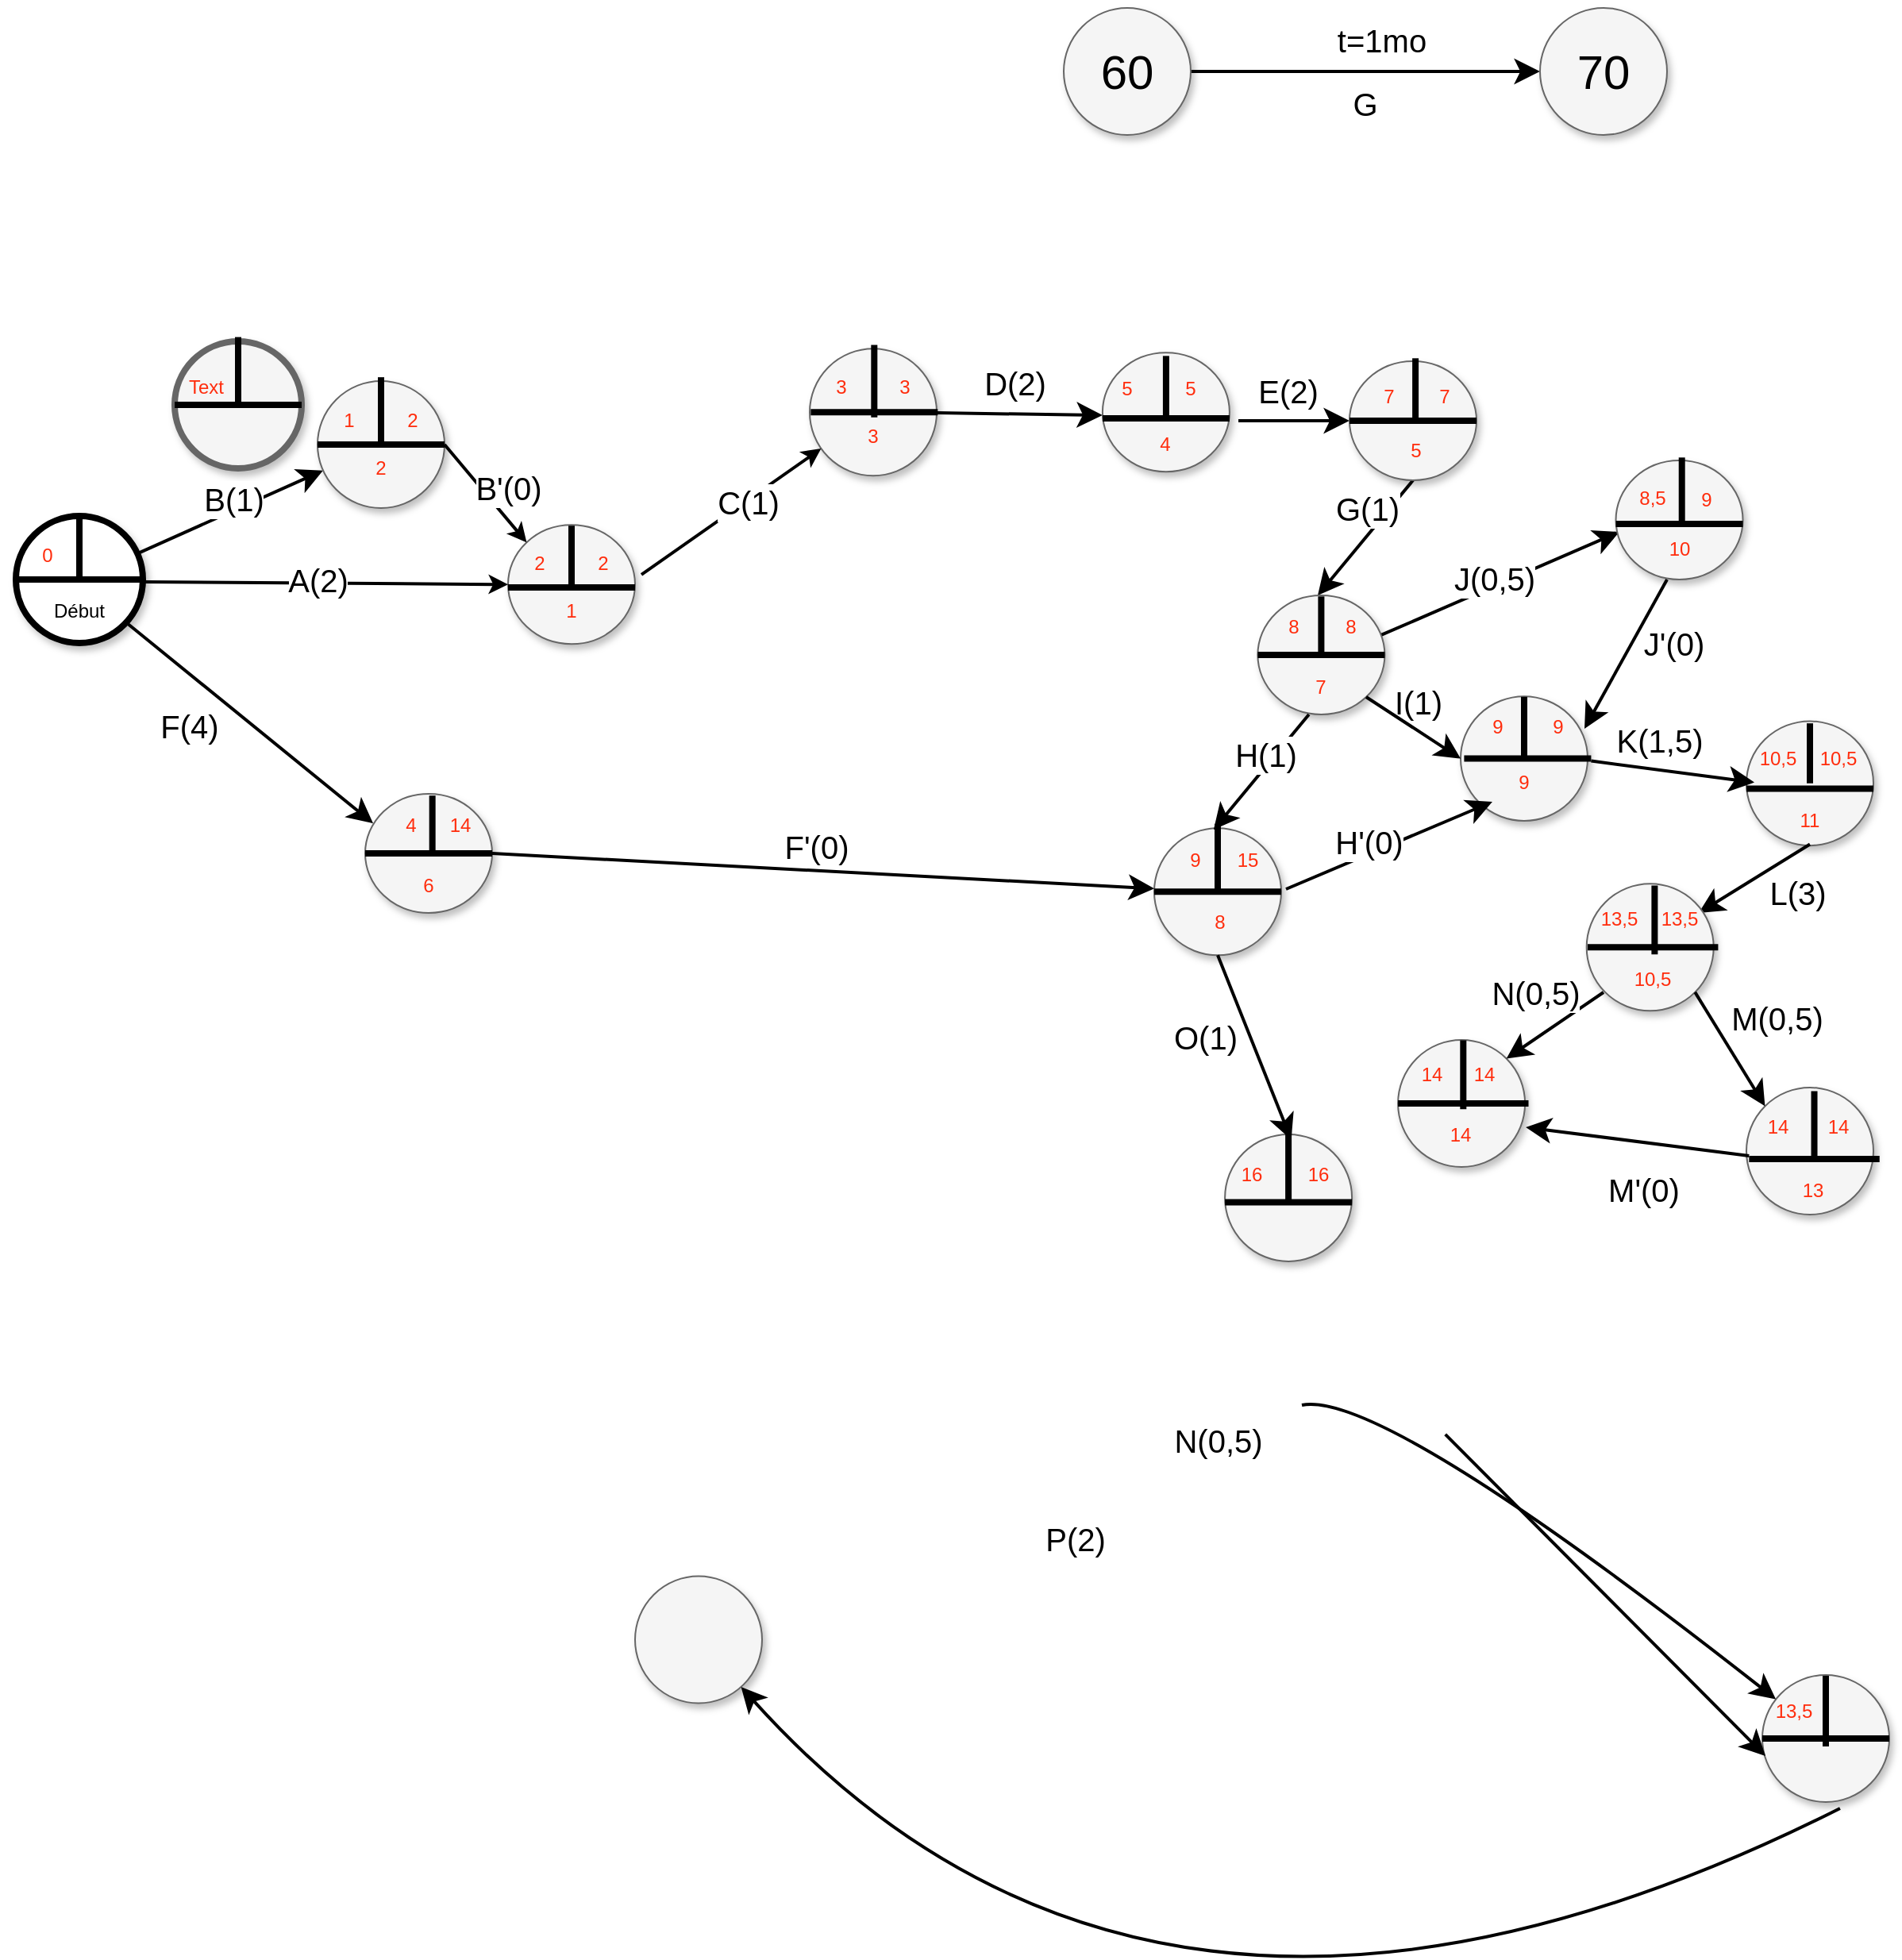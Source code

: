 <mxfile version="15.5.2" type="github">
  <diagram name="Page-1" id="ff44883e-f642-bcb2-894b-16b3d25a3f0b">
    <mxGraphModel dx="782" dy="364" grid="1" gridSize="10" guides="1" tooltips="1" connect="1" arrows="1" fold="1" page="1" pageScale="1.5" pageWidth="1169" pageHeight="826" background="none" math="0" shadow="0">
      <root>
        <mxCell id="0" style=";html=1;" />
        <mxCell id="1" style=";html=1;" parent="0" />
        <mxCell id="f0bcc99304e6f5a-9" style="edgeStyle=none;curved=1;html=1;startSize=10;endArrow=classic;endFill=1;endSize=10;strokeColor=#000000;strokeWidth=2;fontSize=12;" parent="1" source="f0bcc99304e6f5a-1" target="f0bcc99304e6f5a-2" edge="1">
          <mxGeometry relative="1" as="geometry" />
        </mxCell>
        <mxCell id="f0bcc99304e6f5a-1" value="" style="ellipse;whiteSpace=wrap;html=1;rounded=0;shadow=1;strokeWidth=4;fontSize=30;align=center;" parent="1" vertex="1">
          <mxGeometry x="160" y="580" width="80" height="80" as="geometry" />
        </mxCell>
        <mxCell id="f0bcc99304e6f5a-2" value="" style="ellipse;whiteSpace=wrap;html=1;rounded=0;shadow=1;strokeColor=#666666;strokeWidth=1;fontSize=30;align=center;fillColor=#f5f5f5;" parent="1" vertex="1">
          <mxGeometry x="350" y="495" width="80" height="80" as="geometry" />
        </mxCell>
        <mxCell id="f0bcc99304e6f5a-3" value="" style="ellipse;whiteSpace=wrap;html=1;rounded=0;shadow=1;strokeColor=#666666;strokeWidth=1;fontSize=30;align=center;fillColor=#f5f5f5;" parent="1" vertex="1">
          <mxGeometry x="470" y="585.63" width="80" height="75" as="geometry" />
        </mxCell>
        <mxCell id="f0bcc99304e6f5a-15" style="edgeStyle=none;curved=1;html=1;startSize=10;endFill=1;endSize=10;strokeWidth=2;fontSize=12;" parent="1" source="f0bcc99304e6f5a-4" target="hfZdq8GEGvyLFZnVUGHS-49" edge="1">
          <mxGeometry relative="1" as="geometry">
            <mxPoint x="840" y="515" as="targetPoint" />
          </mxGeometry>
        </mxCell>
        <mxCell id="f0bcc99304e6f5a-23" value="D(2)" style="text;html=1;resizable=0;points=[];align=center;verticalAlign=middle;labelBackgroundColor=#ffffff;fontSize=20;" parent="f0bcc99304e6f5a-15" vertex="1" connectable="0">
          <mxGeometry x="-0.414" y="-1" relative="1" as="geometry">
            <mxPoint x="18" y="-21" as="offset" />
          </mxGeometry>
        </mxCell>
        <mxCell id="f0bcc99304e6f5a-4" value="" style="ellipse;whiteSpace=wrap;html=1;rounded=0;shadow=1;strokeColor=#666666;strokeWidth=1;fontSize=30;align=center;fillColor=#f5f5f5;" parent="1" vertex="1">
          <mxGeometry x="660" y="474.62" width="80" height="80" as="geometry" />
        </mxCell>
        <mxCell id="f0bcc99304e6f5a-12" style="edgeStyle=none;curved=1;html=1;startSize=10;endFill=1;endSize=10;strokeWidth=2;fontSize=12;" parent="1" source="f0bcc99304e6f5a-5" target="f0bcc99304e6f5a-7" edge="1">
          <mxGeometry relative="1" as="geometry" />
        </mxCell>
        <mxCell id="f0bcc99304e6f5a-25" value="t=1mo" style="text;html=1;resizable=0;points=[];align=center;verticalAlign=middle;labelBackgroundColor=#ffffff;fontSize=20;" parent="f0bcc99304e6f5a-12" vertex="1" connectable="0">
          <mxGeometry x="-0.073" y="-5" relative="1" as="geometry">
            <mxPoint x="18" y="-25" as="offset" />
          </mxGeometry>
        </mxCell>
        <mxCell id="f0bcc99304e6f5a-5" value="60" style="ellipse;whiteSpace=wrap;html=1;rounded=0;shadow=1;strokeColor=#666666;strokeWidth=1;fontSize=30;align=center;fillColor=#f5f5f5;" parent="1" vertex="1">
          <mxGeometry x="820" y="260" width="80" height="80" as="geometry" />
        </mxCell>
        <mxCell id="f0bcc99304e6f5a-14" style="edgeStyle=none;html=1;endFill=1;strokeWidth=2;fontSize=12;curved=1;exitX=1.05;exitY=0.418;exitDx=0;exitDy=0;exitPerimeter=0;" parent="1" source="f0bcc99304e6f5a-3" target="f0bcc99304e6f5a-4" edge="1">
          <mxGeometry relative="1" as="geometry">
            <mxPoint x="600" y="615" as="sourcePoint" />
          </mxGeometry>
        </mxCell>
        <mxCell id="f0bcc99304e6f5a-22" value="C(1)" style="text;html=1;resizable=0;points=[];align=center;verticalAlign=middle;labelBackgroundColor=#ffffff;fontSize=20;" parent="f0bcc99304e6f5a-14" vertex="1" connectable="0">
          <mxGeometry x="-0.349" y="-1" relative="1" as="geometry">
            <mxPoint x="29" y="-21" as="offset" />
          </mxGeometry>
        </mxCell>
        <mxCell id="f0bcc99304e6f5a-7" value="70" style="ellipse;whiteSpace=wrap;html=1;rounded=0;shadow=1;strokeColor=#666666;strokeWidth=1;fontSize=30;align=center;fillColor=#f5f5f5;" parent="1" vertex="1">
          <mxGeometry x="1120" y="260" width="80" height="80" as="geometry" />
        </mxCell>
        <mxCell id="f0bcc99304e6f5a-34" value="G" style="text;html=1;strokeColor=none;fillColor=none;align=center;verticalAlign=middle;whiteSpace=wrap;rounded=0;shadow=1;labelBackgroundColor=none;fontSize=20;" parent="1" vertex="1">
          <mxGeometry x="990" y="310" width="40" height="20" as="geometry" />
        </mxCell>
        <mxCell id="hfZdq8GEGvyLFZnVUGHS-7" value="" style="line;strokeWidth=4;html=1;perimeter=backbonePerimeter;points=[];outlineConnect=0;" vertex="1" parent="1">
          <mxGeometry x="160" y="615" width="80" height="10" as="geometry" />
        </mxCell>
        <mxCell id="hfZdq8GEGvyLFZnVUGHS-8" value="" style="line;strokeWidth=4;html=1;perimeter=backbonePerimeter;points=[];outlineConnect=0;rotation=90;" vertex="1" parent="1">
          <mxGeometry x="180.63" y="595.63" width="38.75" height="10" as="geometry" />
        </mxCell>
        <mxCell id="hfZdq8GEGvyLFZnVUGHS-9" value="" style="ellipse;whiteSpace=wrap;html=1;rounded=0;shadow=1;strokeColor=#666666;strokeWidth=4;fontSize=30;align=center;fillColor=#f5f5f5;" vertex="1" parent="1">
          <mxGeometry x="260" y="470" width="80" height="80" as="geometry" />
        </mxCell>
        <mxCell id="hfZdq8GEGvyLFZnVUGHS-10" value="" style="line;strokeWidth=4;html=1;perimeter=backbonePerimeter;points=[];outlineConnect=0;" vertex="1" parent="1">
          <mxGeometry x="260" y="505" width="80" height="10" as="geometry" />
        </mxCell>
        <mxCell id="hfZdq8GEGvyLFZnVUGHS-13" value="" style="line;strokeWidth=4;html=1;perimeter=backbonePerimeter;points=[];outlineConnect=0;rotation=90;" vertex="1" parent="1">
          <mxGeometry x="278.77" y="483.53" width="42.46" height="10" as="geometry" />
        </mxCell>
        <mxCell id="hfZdq8GEGvyLFZnVUGHS-14" value="Début" style="text;html=1;strokeColor=none;fillColor=none;align=center;verticalAlign=middle;whiteSpace=wrap;rounded=0;" vertex="1" parent="1">
          <mxGeometry x="170" y="625" width="60" height="30" as="geometry" />
        </mxCell>
        <mxCell id="hfZdq8GEGvyLFZnVUGHS-22" value="" style="line;strokeWidth=4;html=1;perimeter=backbonePerimeter;points=[];outlineConnect=0;" vertex="1" parent="1">
          <mxGeometry x="470" y="620" width="80" height="10" as="geometry" />
        </mxCell>
        <mxCell id="hfZdq8GEGvyLFZnVUGHS-23" value="" style="line;strokeWidth=4;html=1;perimeter=backbonePerimeter;points=[];outlineConnect=0;rotation=90;" vertex="1" parent="1">
          <mxGeometry x="491.1" y="600" width="37.8" height="10" as="geometry" />
        </mxCell>
        <mxCell id="hfZdq8GEGvyLFZnVUGHS-24" value="" style="line;strokeWidth=4;html=1;perimeter=backbonePerimeter;points=[];outlineConnect=0;rotation=90;" vertex="1" parent="1">
          <mxGeometry x="367.97" y="509.62" width="44.06" height="10" as="geometry" />
        </mxCell>
        <mxCell id="hfZdq8GEGvyLFZnVUGHS-27" value="" style="line;strokeWidth=4;html=1;perimeter=backbonePerimeter;points=[];outlineConnect=0;" vertex="1" parent="1">
          <mxGeometry x="660.65" y="509.62" width="80" height="10" as="geometry" />
        </mxCell>
        <mxCell id="hfZdq8GEGvyLFZnVUGHS-29" value="" style="line;strokeWidth=4;html=1;perimeter=backbonePerimeter;points=[];outlineConnect=0;rotation=90;" vertex="1" parent="1">
          <mxGeometry x="677.83" y="490.05" width="45.65" height="10" as="geometry" />
        </mxCell>
        <mxCell id="hfZdq8GEGvyLFZnVUGHS-30" style="edgeStyle=none;curved=1;html=1;startSize=10;endFill=1;endSize=10;strokeWidth=2;fontSize=12;" edge="1" parent="1">
          <mxGeometry relative="1" as="geometry">
            <mxPoint x="930" y="520" as="sourcePoint" />
            <mxPoint x="1000" y="520" as="targetPoint" />
          </mxGeometry>
        </mxCell>
        <mxCell id="hfZdq8GEGvyLFZnVUGHS-31" value="E(2)" style="text;html=1;resizable=0;points=[];align=center;verticalAlign=middle;labelBackgroundColor=#ffffff;fontSize=20;" vertex="1" connectable="0" parent="hfZdq8GEGvyLFZnVUGHS-30">
          <mxGeometry x="-0.414" y="-1" relative="1" as="geometry">
            <mxPoint x="10" y="-20" as="offset" />
          </mxGeometry>
        </mxCell>
        <mxCell id="hfZdq8GEGvyLFZnVUGHS-33" style="edgeStyle=none;curved=1;html=1;startSize=10;endFill=1;endSize=10;strokeWidth=2;fontSize=12;exitX=0.5;exitY=1;exitDx=0;exitDy=0;" edge="1" parent="1" source="hfZdq8GEGvyLFZnVUGHS-51">
          <mxGeometry relative="1" as="geometry">
            <mxPoint x="999.89" y="639.5" as="sourcePoint" />
            <mxPoint x="980" y="630" as="targetPoint" />
          </mxGeometry>
        </mxCell>
        <mxCell id="hfZdq8GEGvyLFZnVUGHS-34" value="G(1)" style="text;html=1;resizable=0;points=[];align=center;verticalAlign=middle;labelBackgroundColor=#ffffff;fontSize=20;" vertex="1" connectable="0" parent="hfZdq8GEGvyLFZnVUGHS-33">
          <mxGeometry x="-0.414" y="-1" relative="1" as="geometry">
            <mxPoint x="-11" y="-3" as="offset" />
          </mxGeometry>
        </mxCell>
        <mxCell id="hfZdq8GEGvyLFZnVUGHS-41" style="edgeStyle=none;curved=1;html=1;startSize=10;endFill=1;endSize=10;strokeWidth=2;fontSize=12;exitX=0.972;exitY=0.333;exitDx=0;exitDy=0;exitPerimeter=0;" edge="1" parent="1" source="hfZdq8GEGvyLFZnVUGHS-52">
          <mxGeometry relative="1" as="geometry">
            <mxPoint x="1030" y="650" as="sourcePoint" />
            <mxPoint x="1170" y="590" as="targetPoint" />
            <Array as="points" />
          </mxGeometry>
        </mxCell>
        <mxCell id="hfZdq8GEGvyLFZnVUGHS-48" value="" style="ellipse;whiteSpace=wrap;html=1;rounded=0;shadow=1;strokeColor=#666666;strokeWidth=1;fontSize=30;align=center;fillColor=#f5f5f5;" vertex="1" parent="1">
          <mxGeometry x="844.45" y="477.12" width="80" height="75" as="geometry" />
        </mxCell>
        <mxCell id="hfZdq8GEGvyLFZnVUGHS-49" value="" style="line;strokeWidth=4;html=1;perimeter=backbonePerimeter;points=[];outlineConnect=0;" vertex="1" parent="1">
          <mxGeometry x="844.45" y="513.53" width="80" height="10" as="geometry" />
        </mxCell>
        <mxCell id="hfZdq8GEGvyLFZnVUGHS-50" value="" style="line;strokeWidth=4;html=1;perimeter=backbonePerimeter;points=[];outlineConnect=0;rotation=90;" vertex="1" parent="1">
          <mxGeometry x="865.1" y="493.53" width="38.7" height="10" as="geometry" />
        </mxCell>
        <mxCell id="hfZdq8GEGvyLFZnVUGHS-51" value="" style="ellipse;whiteSpace=wrap;html=1;rounded=0;shadow=1;strokeColor=#666666;strokeWidth=1;fontSize=30;align=center;fillColor=#f5f5f5;" vertex="1" parent="1">
          <mxGeometry x="1000" y="482.5" width="80" height="75" as="geometry" />
        </mxCell>
        <mxCell id="hfZdq8GEGvyLFZnVUGHS-52" value="" style="ellipse;whiteSpace=wrap;html=1;rounded=0;shadow=1;strokeColor=#666666;strokeWidth=1;fontSize=30;align=center;fillColor=#f5f5f5;" vertex="1" parent="1">
          <mxGeometry x="942.2" y="630" width="80" height="75" as="geometry" />
        </mxCell>
        <mxCell id="hfZdq8GEGvyLFZnVUGHS-54" value="" style="ellipse;whiteSpace=wrap;html=1;rounded=0;shadow=1;strokeColor=#666666;strokeWidth=1;fontSize=30;align=center;fillColor=#f5f5f5;" vertex="1" parent="1">
          <mxGeometry x="1070" y="693.61" width="80" height="78.38" as="geometry" />
        </mxCell>
        <mxCell id="hfZdq8GEGvyLFZnVUGHS-59" value="" style="line;strokeWidth=4;html=1;perimeter=backbonePerimeter;points=[];outlineConnect=0;" vertex="1" parent="1">
          <mxGeometry x="1000" y="515" width="80" height="10" as="geometry" />
        </mxCell>
        <mxCell id="hfZdq8GEGvyLFZnVUGHS-60" value="" style="line;strokeWidth=4;html=1;perimeter=backbonePerimeter;points=[];outlineConnect=0;" vertex="1" parent="1">
          <mxGeometry x="942.2" y="662.5" width="80" height="10" as="geometry" />
        </mxCell>
        <mxCell id="hfZdq8GEGvyLFZnVUGHS-64" value="" style="line;strokeWidth=4;html=1;perimeter=backbonePerimeter;points=[];outlineConnect=0;rotation=90;" vertex="1" parent="1">
          <mxGeometry x="1022.2" y="495" width="38.7" height="10" as="geometry" />
        </mxCell>
        <mxCell id="hfZdq8GEGvyLFZnVUGHS-65" value="" style="line;strokeWidth=4;html=1;perimeter=backbonePerimeter;points=[];outlineConnect=0;rotation=90;" vertex="1" parent="1">
          <mxGeometry x="962.85" y="645" width="38.7" height="10" as="geometry" />
        </mxCell>
        <mxCell id="hfZdq8GEGvyLFZnVUGHS-79" value="I(1)" style="text;html=1;resizable=0;points=[];align=center;verticalAlign=middle;labelBackgroundColor=#ffffff;fontSize=20;" vertex="1" connectable="0" parent="1">
          <mxGeometry x="994.67" y="640" as="geometry">
            <mxPoint x="48" y="57" as="offset" />
          </mxGeometry>
        </mxCell>
        <mxCell id="hfZdq8GEGvyLFZnVUGHS-81" value="J&#39;(0)" style="text;html=1;resizable=0;points=[];align=center;verticalAlign=middle;labelBackgroundColor=#ffffff;fontSize=20;" vertex="1" connectable="0" parent="1">
          <mxGeometry x="1308.9" y="672.5" as="geometry">
            <mxPoint x="-105" y="-13" as="offset" />
          </mxGeometry>
        </mxCell>
        <mxCell id="hfZdq8GEGvyLFZnVUGHS-96" value="" style="ellipse;whiteSpace=wrap;html=1;rounded=0;shadow=1;strokeColor=#666666;strokeWidth=1;fontSize=30;align=center;fillColor=#f5f5f5;direction=south;" vertex="1" parent="1">
          <mxGeometry x="1260" y="1310" width="80" height="80" as="geometry" />
        </mxCell>
        <mxCell id="hfZdq8GEGvyLFZnVUGHS-97" value="" style="ellipse;whiteSpace=wrap;html=1;rounded=0;shadow=1;strokeColor=#666666;strokeWidth=1;fontSize=30;align=center;fillColor=#f5f5f5;direction=south;" vertex="1" parent="1">
          <mxGeometry x="921.55" y="969.45" width="80" height="80" as="geometry" />
        </mxCell>
        <mxCell id="hfZdq8GEGvyLFZnVUGHS-99" style="edgeStyle=none;curved=1;html=1;startSize=10;endFill=1;endSize=10;strokeWidth=2;fontSize=12;exitX=1;exitY=0.75;exitDx=0;exitDy=0;entryX=0.063;entryY=0.248;entryDx=0;entryDy=0;entryPerimeter=0;" edge="1" parent="1" source="hfZdq8GEGvyLFZnVUGHS-14" target="hfZdq8GEGvyLFZnVUGHS-101">
          <mxGeometry relative="1" as="geometry">
            <mxPoint x="200" y="660" as="sourcePoint" />
            <mxPoint x="380" y="800" as="targetPoint" />
          </mxGeometry>
        </mxCell>
        <mxCell id="hfZdq8GEGvyLFZnVUGHS-100" value="F(4)" style="text;html=1;resizable=0;points=[];align=center;verticalAlign=middle;labelBackgroundColor=#ffffff;fontSize=20;" vertex="1" connectable="0" parent="hfZdq8GEGvyLFZnVUGHS-99">
          <mxGeometry x="-0.074" y="-2" relative="1" as="geometry">
            <mxPoint x="-32" y="4" as="offset" />
          </mxGeometry>
        </mxCell>
        <mxCell id="hfZdq8GEGvyLFZnVUGHS-101" value="" style="ellipse;whiteSpace=wrap;html=1;rounded=0;shadow=1;strokeColor=#666666;strokeWidth=1;fontSize=30;align=center;fillColor=#f5f5f5;" vertex="1" parent="1">
          <mxGeometry x="380" y="755" width="80" height="75" as="geometry" />
        </mxCell>
        <mxCell id="hfZdq8GEGvyLFZnVUGHS-102" value="" style="line;strokeWidth=4;html=1;perimeter=backbonePerimeter;points=[];outlineConnect=0;" vertex="1" parent="1">
          <mxGeometry x="380" y="787.5" width="80" height="10" as="geometry" />
        </mxCell>
        <mxCell id="hfZdq8GEGvyLFZnVUGHS-103" value="" style="line;strokeWidth=4;html=1;perimeter=backbonePerimeter;points=[];outlineConnect=0;rotation=90;" vertex="1" parent="1">
          <mxGeometry x="403.43" y="770" width="37.8" height="10" as="geometry" />
        </mxCell>
        <mxCell id="hfZdq8GEGvyLFZnVUGHS-134" value="" style="ellipse;whiteSpace=wrap;html=1;rounded=0;shadow=1;strokeColor=#666666;strokeWidth=1;fontSize=30;align=center;fillColor=#f5f5f5;" vertex="1" parent="1">
          <mxGeometry x="1250" y="709.19" width="80" height="78.38" as="geometry" />
        </mxCell>
        <mxCell id="hfZdq8GEGvyLFZnVUGHS-135" value="" style="ellipse;whiteSpace=wrap;html=1;rounded=0;shadow=1;strokeColor=#666666;strokeWidth=1;fontSize=30;align=center;fillColor=#f5f5f5;direction=south;" vertex="1" parent="1">
          <mxGeometry x="877" y="776.66" width="80" height="80" as="geometry" />
        </mxCell>
        <mxCell id="hfZdq8GEGvyLFZnVUGHS-139" style="edgeStyle=none;curved=1;html=1;startSize=10;endFill=1;endSize=10;strokeWidth=2;fontSize=12;exitX=1;exitY=0.5;exitDx=0;exitDy=0;" edge="1" parent="1" source="hfZdq8GEGvyLFZnVUGHS-135">
          <mxGeometry relative="1" as="geometry">
            <mxPoint x="1190" y="800" as="sourcePoint" />
            <mxPoint x="963.296" y="972.844" as="targetPoint" />
            <Array as="points" />
          </mxGeometry>
        </mxCell>
        <mxCell id="hfZdq8GEGvyLFZnVUGHS-146" style="edgeStyle=none;curved=1;html=1;startSize=10;endFill=1;endSize=10;strokeWidth=2;fontSize=12;entryX=0.638;entryY=0.975;entryDx=0;entryDy=0;entryPerimeter=0;" edge="1" parent="1" target="hfZdq8GEGvyLFZnVUGHS-96">
          <mxGeometry relative="1" as="geometry">
            <mxPoint x="1060.361" y="1158.407" as="sourcePoint" />
            <mxPoint x="1200.0" y="1140" as="targetPoint" />
            <Array as="points" />
          </mxGeometry>
        </mxCell>
        <mxCell id="hfZdq8GEGvyLFZnVUGHS-147" style="edgeStyle=none;curved=1;html=1;startSize=10;endFill=1;endSize=10;strokeWidth=2;fontSize=12;" edge="1" parent="1" target="hfZdq8GEGvyLFZnVUGHS-96">
          <mxGeometry relative="1" as="geometry">
            <mxPoint x="970" y="1140" as="sourcePoint" />
            <mxPoint x="1370" y="1340" as="targetPoint" />
            <Array as="points">
              <mxPoint x="1020" y="1130" />
            </Array>
          </mxGeometry>
        </mxCell>
        <mxCell id="hfZdq8GEGvyLFZnVUGHS-151" value="" style="line;strokeWidth=4;html=1;perimeter=backbonePerimeter;points=[];outlineConnect=0;" vertex="1" parent="1">
          <mxGeometry x="1072.2" y="727.8" width="80" height="10" as="geometry" />
        </mxCell>
        <mxCell id="hfZdq8GEGvyLFZnVUGHS-152" value="" style="line;strokeWidth=4;html=1;perimeter=backbonePerimeter;points=[];outlineConnect=0;rotation=90;" vertex="1" parent="1">
          <mxGeometry x="1091.1" y="707.8" width="37.8" height="10" as="geometry" />
        </mxCell>
        <mxCell id="hfZdq8GEGvyLFZnVUGHS-153" value="" style="line;strokeWidth=4;html=1;perimeter=backbonePerimeter;points=[];outlineConnect=0;rotation=90;" vertex="1" parent="1">
          <mxGeometry x="1271.1" y="724.48" width="37.8" height="10" as="geometry" />
        </mxCell>
        <mxCell id="hfZdq8GEGvyLFZnVUGHS-154" value="" style="line;strokeWidth=4;html=1;perimeter=backbonePerimeter;points=[];outlineConnect=0;" vertex="1" parent="1">
          <mxGeometry x="1250" y="746.76" width="80" height="10" as="geometry" />
        </mxCell>
        <mxCell id="hfZdq8GEGvyLFZnVUGHS-156" value="" style="line;strokeWidth=4;html=1;perimeter=backbonePerimeter;points=[];outlineConnect=0;" vertex="1" parent="1">
          <mxGeometry x="877" y="811.66" width="80" height="10" as="geometry" />
        </mxCell>
        <mxCell id="hfZdq8GEGvyLFZnVUGHS-157" value="" style="line;strokeWidth=4;html=1;perimeter=backbonePerimeter;points=[];outlineConnect=0;rotation=90;" vertex="1" parent="1">
          <mxGeometry x="895.89" y="790" width="42.22" height="10" as="geometry" />
        </mxCell>
        <mxCell id="hfZdq8GEGvyLFZnVUGHS-162" value="" style="line;strokeWidth=4;html=1;perimeter=backbonePerimeter;points=[];outlineConnect=0;" vertex="1" parent="1">
          <mxGeometry x="921.55" y="1007.2" width="80" height="10" as="geometry" />
        </mxCell>
        <mxCell id="hfZdq8GEGvyLFZnVUGHS-163" value="" style="line;strokeWidth=4;html=1;perimeter=backbonePerimeter;points=[];outlineConnect=0;" vertex="1" parent="1">
          <mxGeometry x="1260" y="1345" width="80" height="10" as="geometry" />
        </mxCell>
        <mxCell id="hfZdq8GEGvyLFZnVUGHS-168" value="" style="line;strokeWidth=4;html=1;perimeter=backbonePerimeter;points=[];outlineConnect=0;rotation=90;" vertex="1" parent="1">
          <mxGeometry x="1277.77" y="1327.78" width="44.45" height="10" as="geometry" />
        </mxCell>
        <mxCell id="hfZdq8GEGvyLFZnVUGHS-169" value="" style="line;strokeWidth=4;html=1;perimeter=backbonePerimeter;points=[];outlineConnect=0;rotation=90;" vertex="1" parent="1">
          <mxGeometry x="939.33" y="985" width="44.45" height="10" as="geometry" />
        </mxCell>
        <mxCell id="hfZdq8GEGvyLFZnVUGHS-171" value="Text" style="text;html=1;strokeColor=none;fillColor=none;align=center;verticalAlign=middle;whiteSpace=wrap;rounded=0;fontColor=#FF2D0D;" vertex="1" parent="1">
          <mxGeometry x="250" y="483.53" width="60" height="30" as="geometry" />
        </mxCell>
        <mxCell id="hfZdq8GEGvyLFZnVUGHS-173" value="0" style="text;html=1;strokeColor=none;fillColor=none;align=center;verticalAlign=middle;whiteSpace=wrap;rounded=0;fontColor=#FF2D0D;" vertex="1" parent="1">
          <mxGeometry x="150" y="590" width="60" height="30" as="geometry" />
        </mxCell>
        <mxCell id="hfZdq8GEGvyLFZnVUGHS-184" value="3" style="text;html=1;strokeColor=none;fillColor=none;align=center;verticalAlign=middle;whiteSpace=wrap;rounded=0;fontColor=#FF2D0D;" vertex="1" parent="1">
          <mxGeometry x="650" y="483.53" width="60" height="30" as="geometry" />
        </mxCell>
        <mxCell id="hfZdq8GEGvyLFZnVUGHS-185" value="5" style="text;html=1;strokeColor=none;fillColor=none;align=center;verticalAlign=middle;whiteSpace=wrap;rounded=0;fontColor=#FF2D0D;" vertex="1" parent="1">
          <mxGeometry x="830" y="485" width="60" height="30" as="geometry" />
        </mxCell>
        <mxCell id="hfZdq8GEGvyLFZnVUGHS-186" value="7" style="text;html=1;strokeColor=none;fillColor=none;align=center;verticalAlign=middle;whiteSpace=wrap;rounded=0;fontColor=#FF2D0D;" vertex="1" parent="1">
          <mxGeometry x="994.67" y="490.05" width="60" height="30" as="geometry" />
        </mxCell>
        <mxCell id="hfZdq8GEGvyLFZnVUGHS-196" value="&lt;font color=&quot;#FF2D0D&quot;&gt;4&lt;/font&gt;" style="text;html=1;strokeColor=none;fillColor=none;align=center;verticalAlign=middle;whiteSpace=wrap;rounded=0;" vertex="1" parent="1">
          <mxGeometry x="378.9" y="760" width="60" height="30" as="geometry" />
        </mxCell>
        <mxCell id="hfZdq8GEGvyLFZnVUGHS-208" value="" style="ellipse;whiteSpace=wrap;html=1;rounded=0;shadow=1;strokeColor=#666666;strokeWidth=1;fontSize=30;align=center;fillColor=#f5f5f5;direction=south;" vertex="1" parent="1">
          <mxGeometry x="550" y="1247.78" width="80" height="80" as="geometry" />
        </mxCell>
        <mxCell id="hfZdq8GEGvyLFZnVUGHS-211" style="edgeStyle=none;curved=1;html=1;startSize=10;endFill=1;endSize=10;strokeWidth=2;fontSize=12;exitX=1.05;exitY=0.388;exitDx=0;exitDy=0;exitPerimeter=0;" edge="1" parent="1" source="hfZdq8GEGvyLFZnVUGHS-96" target="hfZdq8GEGvyLFZnVUGHS-208">
          <mxGeometry relative="1" as="geometry">
            <mxPoint x="1308.905" y="1400.001" as="sourcePoint" />
            <mxPoint x="850" y="1490" as="targetPoint" />
            <Array as="points">
              <mxPoint x="880" y="1610" />
            </Array>
          </mxGeometry>
        </mxCell>
        <mxCell id="hfZdq8GEGvyLFZnVUGHS-215" value="L(3)" style="text;html=1;resizable=0;points=[];align=center;verticalAlign=middle;labelBackgroundColor=#ffffff;fontSize=20;" vertex="1" connectable="0" parent="1">
          <mxGeometry x="884.45" y="776.66" as="geometry">
            <mxPoint x="397" y="40" as="offset" />
          </mxGeometry>
        </mxCell>
        <mxCell id="hfZdq8GEGvyLFZnVUGHS-219" value="10,5" style="text;html=1;strokeColor=none;fillColor=none;align=center;verticalAlign=middle;whiteSpace=wrap;rounded=0;fontColor=#FF2D0D;" vertex="1" parent="1">
          <mxGeometry x="1240" y="717.8" width="60" height="30" as="geometry" />
        </mxCell>
        <mxCell id="hfZdq8GEGvyLFZnVUGHS-225" value="16" style="text;html=1;strokeColor=none;fillColor=none;align=center;verticalAlign=middle;whiteSpace=wrap;rounded=0;fontColor=#FF2D0D;" vertex="1" parent="1">
          <mxGeometry x="947.5" y="980" width="64.7" height="30" as="geometry" />
        </mxCell>
        <mxCell id="hfZdq8GEGvyLFZnVUGHS-226" value="13,5" style="text;html=1;strokeColor=none;fillColor=none;align=center;verticalAlign=middle;whiteSpace=wrap;rounded=0;fontColor=#FF2D0D;" vertex="1" parent="1">
          <mxGeometry x="1250" y="1317.78" width="60" height="30" as="geometry" />
        </mxCell>
        <mxCell id="hfZdq8GEGvyLFZnVUGHS-229" value="N(0,5)" style="text;html=1;resizable=0;points=[];align=center;verticalAlign=middle;labelBackgroundColor=#ffffff;fontSize=20;" vertex="1" connectable="0" parent="1">
          <mxGeometry x="1022.2" y="1175" as="geometry">
            <mxPoint x="-105" y="-13" as="offset" />
          </mxGeometry>
        </mxCell>
        <mxCell id="hfZdq8GEGvyLFZnVUGHS-230" value="P(2)" style="text;html=1;resizable=0;points=[];align=center;verticalAlign=middle;labelBackgroundColor=#ffffff;fontSize=20;" vertex="1" connectable="0" parent="1">
          <mxGeometry x="930" y="1239" as="geometry">
            <mxPoint x="-103" y="-15" as="offset" />
          </mxGeometry>
        </mxCell>
        <mxCell id="hfZdq8GEGvyLFZnVUGHS-233" value="" style="line;strokeWidth=4;html=1;perimeter=backbonePerimeter;points=[];outlineConnect=0;" vertex="1" parent="1">
          <mxGeometry x="350" y="530" width="80" height="10" as="geometry" />
        </mxCell>
        <mxCell id="hfZdq8GEGvyLFZnVUGHS-234" value="1" style="text;html=1;strokeColor=none;fillColor=none;align=center;verticalAlign=middle;whiteSpace=wrap;rounded=0;fontColor=#FF2D0D;" vertex="1" parent="1">
          <mxGeometry x="340" y="505" width="60" height="30" as="geometry" />
        </mxCell>
        <mxCell id="hfZdq8GEGvyLFZnVUGHS-236" value="2" style="text;html=1;strokeColor=none;fillColor=none;align=center;verticalAlign=middle;whiteSpace=wrap;rounded=0;fontColor=#FF2D0D;" vertex="1" parent="1">
          <mxGeometry x="390" y="505" width="40" height="30" as="geometry" />
        </mxCell>
        <mxCell id="hfZdq8GEGvyLFZnVUGHS-237" value="2" style="text;html=1;strokeColor=none;fillColor=none;align=center;verticalAlign=middle;whiteSpace=wrap;rounded=0;fontColor=#FF2D0D;" vertex="1" parent="1">
          <mxGeometry x="360" y="535" width="60" height="30" as="geometry" />
        </mxCell>
        <mxCell id="hfZdq8GEGvyLFZnVUGHS-238" value="B(1)" style="text;html=1;resizable=0;points=[];align=center;verticalAlign=middle;labelBackgroundColor=#ffffff;fontSize=20;" vertex="1" connectable="0" parent="1">
          <mxGeometry x="510" y="677.68" as="geometry">
            <mxPoint x="-213" y="-109" as="offset" />
          </mxGeometry>
        </mxCell>
        <mxCell id="hfZdq8GEGvyLFZnVUGHS-239" style="edgeStyle=none;html=1;endFill=1;strokeWidth=2;fontSize=12;curved=1;entryX=0;entryY=0;entryDx=0;entryDy=0;" edge="1" parent="1" target="f0bcc99304e6f5a-3">
          <mxGeometry relative="1" as="geometry">
            <mxPoint x="430" y="535" as="sourcePoint" />
            <mxPoint x="540" y="535" as="targetPoint" />
            <Array as="points">
              <mxPoint x="430" y="535" />
            </Array>
          </mxGeometry>
        </mxCell>
        <mxCell id="hfZdq8GEGvyLFZnVUGHS-240" value="B&#39;(0)" style="text;html=1;resizable=0;points=[];align=center;verticalAlign=middle;labelBackgroundColor=#ffffff;fontSize=20;" vertex="1" connectable="0" parent="hfZdq8GEGvyLFZnVUGHS-239">
          <mxGeometry x="-0.349" y="-1" relative="1" as="geometry">
            <mxPoint x="24" y="6" as="offset" />
          </mxGeometry>
        </mxCell>
        <mxCell id="hfZdq8GEGvyLFZnVUGHS-241" style="edgeStyle=none;html=1;endFill=1;strokeWidth=2;fontSize=12;curved=1;entryX=0;entryY=0.5;entryDx=0;entryDy=0;" edge="1" parent="1" source="hfZdq8GEGvyLFZnVUGHS-7" target="f0bcc99304e6f5a-3">
          <mxGeometry relative="1" as="geometry">
            <mxPoint x="600" y="625" as="sourcePoint" />
            <mxPoint x="710" y="625" as="targetPoint" />
          </mxGeometry>
        </mxCell>
        <mxCell id="hfZdq8GEGvyLFZnVUGHS-242" value="A(2)" style="text;html=1;resizable=0;points=[];align=center;verticalAlign=middle;labelBackgroundColor=#ffffff;fontSize=20;" vertex="1" connectable="0" parent="hfZdq8GEGvyLFZnVUGHS-241">
          <mxGeometry x="-0.349" y="-1" relative="1" as="geometry">
            <mxPoint x="35" y="-3" as="offset" />
          </mxGeometry>
        </mxCell>
        <mxCell id="hfZdq8GEGvyLFZnVUGHS-243" value="3" style="text;html=1;strokeColor=none;fillColor=none;align=center;verticalAlign=middle;whiteSpace=wrap;rounded=0;fontColor=#FF2D0D;" vertex="1" parent="1">
          <mxGeometry x="690" y="483.53" width="60" height="30" as="geometry" />
        </mxCell>
        <mxCell id="hfZdq8GEGvyLFZnVUGHS-244" value="3" style="text;html=1;strokeColor=none;fillColor=none;align=center;verticalAlign=middle;whiteSpace=wrap;rounded=0;fontColor=#FF2D0D;" vertex="1" parent="1">
          <mxGeometry x="670" y="515" width="60" height="30" as="geometry" />
        </mxCell>
        <mxCell id="hfZdq8GEGvyLFZnVUGHS-246" value="5" style="text;html=1;strokeColor=none;fillColor=none;align=center;verticalAlign=middle;whiteSpace=wrap;rounded=0;fontColor=#FF2D0D;" vertex="1" parent="1">
          <mxGeometry x="870" y="485" width="60" height="30" as="geometry" />
        </mxCell>
        <mxCell id="hfZdq8GEGvyLFZnVUGHS-247" value="4" style="text;html=1;strokeColor=none;fillColor=none;align=center;verticalAlign=middle;whiteSpace=wrap;rounded=0;fontColor=#FF2D0D;" vertex="1" parent="1">
          <mxGeometry x="854.45" y="519.62" width="60" height="30" as="geometry" />
        </mxCell>
        <mxCell id="hfZdq8GEGvyLFZnVUGHS-248" value="7" style="text;html=1;strokeColor=none;fillColor=none;align=center;verticalAlign=middle;whiteSpace=wrap;rounded=0;fontColor=#FF2D0D;" vertex="1" parent="1">
          <mxGeometry x="1030" y="489.62" width="60" height="30" as="geometry" />
        </mxCell>
        <mxCell id="hfZdq8GEGvyLFZnVUGHS-249" value="5" style="text;html=1;strokeColor=none;fillColor=none;align=center;verticalAlign=middle;whiteSpace=wrap;rounded=0;fontColor=#FF2D0D;" vertex="1" parent="1">
          <mxGeometry x="1012.2" y="523.53" width="60" height="30" as="geometry" />
        </mxCell>
        <mxCell id="hfZdq8GEGvyLFZnVUGHS-250" value="" style="ellipse;whiteSpace=wrap;html=1;rounded=0;shadow=1;strokeColor=#666666;strokeWidth=1;fontSize=30;align=center;fillColor=#f5f5f5;" vertex="1" parent="1">
          <mxGeometry x="1167.77" y="545" width="80" height="75" as="geometry" />
        </mxCell>
        <mxCell id="hfZdq8GEGvyLFZnVUGHS-251" value="" style="line;strokeWidth=4;html=1;perimeter=backbonePerimeter;points=[];outlineConnect=0;rotation=90;" vertex="1" parent="1">
          <mxGeometry x="1189.36" y="558.15" width="39.99" height="10" as="geometry" />
        </mxCell>
        <mxCell id="hfZdq8GEGvyLFZnVUGHS-252" value="" style="line;strokeWidth=4;html=1;perimeter=backbonePerimeter;points=[];outlineConnect=0;" vertex="1" parent="1">
          <mxGeometry x="1167.77" y="580" width="80" height="10" as="geometry" />
        </mxCell>
        <mxCell id="hfZdq8GEGvyLFZnVUGHS-253" value="J(0,5)" style="text;html=1;resizable=0;points=[];align=center;verticalAlign=middle;labelBackgroundColor=#ffffff;fontSize=20;" vertex="1" connectable="0" parent="1">
          <mxGeometry x="1015.118" y="585.633" as="geometry">
            <mxPoint x="76" y="33" as="offset" />
          </mxGeometry>
        </mxCell>
        <mxCell id="hfZdq8GEGvyLFZnVUGHS-254" value="8,5" style="text;html=1;strokeColor=none;fillColor=none;align=center;verticalAlign=middle;whiteSpace=wrap;rounded=0;fontColor=#FF2D0D;" vertex="1" parent="1">
          <mxGeometry x="1161.1" y="553.53" width="60" height="30" as="geometry" />
        </mxCell>
        <mxCell id="hfZdq8GEGvyLFZnVUGHS-255" value="9" style="text;html=1;strokeColor=none;fillColor=none;align=center;verticalAlign=middle;whiteSpace=wrap;rounded=0;fontColor=#FF2D0D;" vertex="1" parent="1">
          <mxGeometry x="1190.01" y="554.62" width="70" height="30" as="geometry" />
        </mxCell>
        <mxCell id="hfZdq8GEGvyLFZnVUGHS-256" value="10" style="text;html=1;strokeColor=none;fillColor=none;align=center;verticalAlign=middle;whiteSpace=wrap;rounded=0;fontColor=#FF2D0D;" vertex="1" parent="1">
          <mxGeometry x="1172.77" y="585.63" width="70" height="30" as="geometry" />
        </mxCell>
        <mxCell id="hfZdq8GEGvyLFZnVUGHS-257" style="edgeStyle=none;curved=1;html=1;startSize=10;endFill=1;endSize=10;strokeWidth=2;fontSize=12;exitX=0.403;exitY=1;exitDx=0;exitDy=0;exitPerimeter=0;entryX=0.975;entryY=0.26;entryDx=0;entryDy=0;entryPerimeter=0;" edge="1" parent="1" source="hfZdq8GEGvyLFZnVUGHS-250" target="hfZdq8GEGvyLFZnVUGHS-54">
          <mxGeometry relative="1" as="geometry">
            <mxPoint x="1050" y="567.5" as="sourcePoint" />
            <mxPoint x="1170" y="680" as="targetPoint" />
          </mxGeometry>
        </mxCell>
        <mxCell id="hfZdq8GEGvyLFZnVUGHS-260" style="edgeStyle=none;curved=1;html=1;startSize=10;endFill=1;endSize=10;strokeWidth=2;fontSize=12;exitX=1;exitY=1;exitDx=0;exitDy=0;entryX=0;entryY=0.5;entryDx=0;entryDy=0;" edge="1" parent="1" source="hfZdq8GEGvyLFZnVUGHS-52" target="hfZdq8GEGvyLFZnVUGHS-54">
          <mxGeometry relative="1" as="geometry">
            <mxPoint x="1210.01" y="630" as="sourcePoint" />
            <mxPoint x="1180" y="690" as="targetPoint" />
          </mxGeometry>
        </mxCell>
        <mxCell id="hfZdq8GEGvyLFZnVUGHS-261" value="9" style="text;html=1;strokeColor=none;fillColor=none;align=center;verticalAlign=middle;whiteSpace=wrap;rounded=0;fontColor=#FF2D0D;" vertex="1" parent="1">
          <mxGeometry x="1060.9" y="697.8" width="65.33" height="30" as="geometry" />
        </mxCell>
        <mxCell id="hfZdq8GEGvyLFZnVUGHS-263" value="9" style="text;html=1;strokeColor=none;fillColor=none;align=center;verticalAlign=middle;whiteSpace=wrap;rounded=0;fontColor=#FF2D0D;" vertex="1" parent="1">
          <mxGeometry x="1110.55" y="697.8" width="41.1" height="30" as="geometry" />
        </mxCell>
        <mxCell id="hfZdq8GEGvyLFZnVUGHS-264" value="9" style="text;html=1;strokeColor=none;fillColor=none;align=center;verticalAlign=middle;whiteSpace=wrap;rounded=0;fontColor=#FF2D0D;" vertex="1" parent="1">
          <mxGeometry x="1075" y="733.38" width="70" height="30" as="geometry" />
        </mxCell>
        <mxCell id="hfZdq8GEGvyLFZnVUGHS-265" style="edgeStyle=none;curved=1;html=1;startSize=10;endFill=1;endSize=10;strokeWidth=2;fontSize=12;entryX=0.25;entryY=1;entryDx=0;entryDy=0;" edge="1" parent="1" source="hfZdq8GEGvyLFZnVUGHS-151" target="hfZdq8GEGvyLFZnVUGHS-219">
          <mxGeometry relative="1" as="geometry">
            <mxPoint x="1021" y="810" as="sourcePoint" />
            <mxPoint x="1260" y="748" as="targetPoint" />
          </mxGeometry>
        </mxCell>
        <mxCell id="hfZdq8GEGvyLFZnVUGHS-267" value="K(1,5)" style="text;html=1;resizable=0;points=[];align=center;verticalAlign=middle;labelBackgroundColor=#ffffff;fontSize=20;" vertex="1" connectable="0" parent="1">
          <mxGeometry x="1299.99" y="733.38" as="geometry">
            <mxPoint x="-105" y="-13" as="offset" />
          </mxGeometry>
        </mxCell>
        <mxCell id="hfZdq8GEGvyLFZnVUGHS-269" value="10,5" style="text;html=1;strokeColor=none;fillColor=none;align=center;verticalAlign=middle;whiteSpace=wrap;rounded=0;fontColor=#FF2D0D;" vertex="1" parent="1">
          <mxGeometry x="1277.77" y="718.38" width="60" height="30" as="geometry" />
        </mxCell>
        <mxCell id="hfZdq8GEGvyLFZnVUGHS-270" value="11" style="text;html=1;strokeColor=none;fillColor=none;align=center;verticalAlign=middle;whiteSpace=wrap;rounded=0;fontColor=#FF2D0D;" vertex="1" parent="1">
          <mxGeometry x="1260" y="756.76" width="60" height="30" as="geometry" />
        </mxCell>
        <mxCell id="hfZdq8GEGvyLFZnVUGHS-273" style="edgeStyle=none;curved=1;html=1;startSize=10;endFill=1;endSize=10;strokeWidth=2;fontSize=12;exitX=0.5;exitY=1;exitDx=0;exitDy=0;" edge="1" parent="1">
          <mxGeometry relative="1" as="geometry">
            <mxPoint x="974.45" y="705" as="sourcePoint" />
            <mxPoint x="914.45" y="777.5" as="targetPoint" />
          </mxGeometry>
        </mxCell>
        <mxCell id="hfZdq8GEGvyLFZnVUGHS-274" value="H(1)" style="text;html=1;resizable=0;points=[];align=center;verticalAlign=middle;labelBackgroundColor=#ffffff;fontSize=20;" vertex="1" connectable="0" parent="hfZdq8GEGvyLFZnVUGHS-273">
          <mxGeometry x="-0.414" y="-1" relative="1" as="geometry">
            <mxPoint x="-9" y="4" as="offset" />
          </mxGeometry>
        </mxCell>
        <mxCell id="hfZdq8GEGvyLFZnVUGHS-275" style="edgeStyle=none;curved=1;html=1;startSize=10;endFill=1;endSize=10;strokeWidth=2;fontSize=12;exitX=0.5;exitY=1;exitDx=0;exitDy=0;" edge="1" parent="1" source="hfZdq8GEGvyLFZnVUGHS-270">
          <mxGeometry relative="1" as="geometry">
            <mxPoint x="1162.2" y="743.8" as="sourcePoint" />
            <mxPoint x="1220" y="830" as="targetPoint" />
          </mxGeometry>
        </mxCell>
        <mxCell id="hfZdq8GEGvyLFZnVUGHS-276" value="" style="ellipse;whiteSpace=wrap;html=1;rounded=0;shadow=1;strokeColor=#666666;strokeWidth=1;fontSize=30;align=center;fillColor=#f5f5f5;direction=south;" vertex="1" parent="1">
          <mxGeometry x="1149.35" y="811.66" width="80" height="80" as="geometry" />
        </mxCell>
        <mxCell id="hfZdq8GEGvyLFZnVUGHS-277" value="" style="ellipse;whiteSpace=wrap;html=1;rounded=0;shadow=1;strokeColor=#666666;strokeWidth=1;fontSize=30;align=center;fillColor=#f5f5f5;direction=south;" vertex="1" parent="1">
          <mxGeometry x="1250.0" y="940.0" width="80" height="80" as="geometry" />
        </mxCell>
        <mxCell id="hfZdq8GEGvyLFZnVUGHS-278" value="" style="ellipse;whiteSpace=wrap;html=1;rounded=0;shadow=1;strokeColor=#666666;strokeWidth=1;fontSize=30;align=center;fillColor=#f5f5f5;direction=south;" vertex="1" parent="1">
          <mxGeometry x="1030.55" y="910.0" width="80" height="80" as="geometry" />
        </mxCell>
        <mxCell id="hfZdq8GEGvyLFZnVUGHS-279" style="edgeStyle=none;curved=1;html=1;startSize=10;endFill=1;endSize=10;strokeWidth=2;fontSize=12;entryX=0;entryY=0;entryDx=0;entryDy=0;" edge="1" parent="1" target="hfZdq8GEGvyLFZnVUGHS-278">
          <mxGeometry relative="1" as="geometry">
            <mxPoint x="1160" y="880" as="sourcePoint" />
            <mxPoint x="1230" y="840" as="targetPoint" />
          </mxGeometry>
        </mxCell>
        <mxCell id="hfZdq8GEGvyLFZnVUGHS-280" style="edgeStyle=none;curved=1;html=1;startSize=10;endFill=1;endSize=10;strokeWidth=2;fontSize=12;entryX=0;entryY=1;entryDx=0;entryDy=0;exitX=1;exitY=0;exitDx=0;exitDy=0;" edge="1" parent="1" source="hfZdq8GEGvyLFZnVUGHS-276" target="hfZdq8GEGvyLFZnVUGHS-277">
          <mxGeometry relative="1" as="geometry">
            <mxPoint x="1170" y="890" as="sourcePoint" />
            <mxPoint x="1108.834" y="931.716" as="targetPoint" />
          </mxGeometry>
        </mxCell>
        <mxCell id="hfZdq8GEGvyLFZnVUGHS-281" style="edgeStyle=none;curved=1;html=1;startSize=10;endFill=1;endSize=10;strokeWidth=2;fontSize=12;entryX=0.688;entryY=-0.006;entryDx=0;entryDy=0;entryPerimeter=0;" edge="1" parent="1" source="hfZdq8GEGvyLFZnVUGHS-288" target="hfZdq8GEGvyLFZnVUGHS-278">
          <mxGeometry relative="1" as="geometry">
            <mxPoint x="1300" y="796.76" as="sourcePoint" />
            <mxPoint x="1230" y="840" as="targetPoint" />
          </mxGeometry>
        </mxCell>
        <mxCell id="hfZdq8GEGvyLFZnVUGHS-282" value="8" style="text;html=1;strokeColor=none;fillColor=none;align=center;verticalAlign=middle;whiteSpace=wrap;rounded=0;fontColor=#FF2D0D;" vertex="1" parent="1">
          <mxGeometry x="934.67" y="635" width="60" height="30" as="geometry" />
        </mxCell>
        <mxCell id="hfZdq8GEGvyLFZnVUGHS-283" value="8" style="text;html=1;strokeColor=none;fillColor=none;align=center;verticalAlign=middle;whiteSpace=wrap;rounded=0;fontColor=#FF2D0D;" vertex="1" parent="1">
          <mxGeometry x="970.55" y="635" width="60" height="30" as="geometry" />
        </mxCell>
        <mxCell id="hfZdq8GEGvyLFZnVUGHS-284" value="7" style="text;html=1;strokeColor=none;fillColor=none;align=center;verticalAlign=middle;whiteSpace=wrap;rounded=0;fontColor=#FF2D0D;" vertex="1" parent="1">
          <mxGeometry x="952.2" y="672.5" width="60" height="30" as="geometry" />
        </mxCell>
        <mxCell id="hfZdq8GEGvyLFZnVUGHS-285" value="" style="line;strokeWidth=4;html=1;perimeter=backbonePerimeter;points=[];outlineConnect=0;rotation=90;" vertex="1" parent="1">
          <mxGeometry x="1170.54" y="829.46" width="43.31" height="10" as="geometry" />
        </mxCell>
        <mxCell id="hfZdq8GEGvyLFZnVUGHS-286" value="" style="line;strokeWidth=4;html=1;perimeter=backbonePerimeter;points=[];outlineConnect=0;" vertex="1" parent="1">
          <mxGeometry x="1150" y="846.66" width="82.2" height="10" as="geometry" />
        </mxCell>
        <mxCell id="hfZdq8GEGvyLFZnVUGHS-287" value="" style="line;strokeWidth=4;html=1;perimeter=backbonePerimeter;points=[];outlineConnect=0;" vertex="1" parent="1">
          <mxGeometry x="1030.55" y="945" width="82.2" height="10" as="geometry" />
        </mxCell>
        <mxCell id="hfZdq8GEGvyLFZnVUGHS-288" value="" style="line;strokeWidth=4;html=1;perimeter=backbonePerimeter;points=[];outlineConnect=0;" vertex="1" parent="1">
          <mxGeometry x="1251.66" y="980" width="82.2" height="10" as="geometry" />
        </mxCell>
        <mxCell id="hfZdq8GEGvyLFZnVUGHS-289" value="" style="line;strokeWidth=4;html=1;perimeter=backbonePerimeter;points=[];outlineConnect=0;rotation=90;" vertex="1" parent="1">
          <mxGeometry x="1050" y="856.66" width="43.31" height="150.54" as="geometry" />
        </mxCell>
        <mxCell id="hfZdq8GEGvyLFZnVUGHS-290" value="" style="line;strokeWidth=4;html=1;perimeter=backbonePerimeter;points=[];outlineConnect=0;rotation=90;" vertex="1" parent="1">
          <mxGeometry x="1270.55" y="959.45" width="44.41" height="10" as="geometry" />
        </mxCell>
        <mxCell id="hfZdq8GEGvyLFZnVUGHS-294" value="13,5" style="text;html=1;strokeColor=none;fillColor=none;align=center;verticalAlign=middle;whiteSpace=wrap;rounded=0;fontColor=#FF2D0D;" vertex="1" parent="1">
          <mxGeometry x="1140" y="819.46" width="60" height="30" as="geometry" />
        </mxCell>
        <mxCell id="hfZdq8GEGvyLFZnVUGHS-295" value="13,5" style="text;html=1;strokeColor=none;fillColor=none;align=center;verticalAlign=middle;whiteSpace=wrap;rounded=0;fontColor=#FF2D0D;" vertex="1" parent="1">
          <mxGeometry x="1177.77" y="819.46" width="60" height="30" as="geometry" />
        </mxCell>
        <mxCell id="hfZdq8GEGvyLFZnVUGHS-297" value="10,5" style="text;html=1;strokeColor=none;fillColor=none;align=center;verticalAlign=middle;whiteSpace=wrap;rounded=0;fontColor=#FF2D0D;" vertex="1" parent="1">
          <mxGeometry x="1161.1" y="856.66" width="60" height="30" as="geometry" />
        </mxCell>
        <mxCell id="hfZdq8GEGvyLFZnVUGHS-298" value="M(0,5)" style="text;html=1;resizable=0;points=[];align=center;verticalAlign=middle;labelBackgroundColor=#ffffff;fontSize=20;" vertex="1" connectable="0" parent="1">
          <mxGeometry x="954.828" y="732.933" as="geometry">
            <mxPoint x="314" y="163" as="offset" />
          </mxGeometry>
        </mxCell>
        <mxCell id="hfZdq8GEGvyLFZnVUGHS-299" value="N(0,5)" style="text;html=1;resizable=0;points=[];align=center;verticalAlign=middle;labelBackgroundColor=#ffffff;fontSize=20;" vertex="1" connectable="0" parent="1">
          <mxGeometry x="974.828" y="732.803" as="geometry">
            <mxPoint x="142" y="147" as="offset" />
          </mxGeometry>
        </mxCell>
        <mxCell id="hfZdq8GEGvyLFZnVUGHS-300" value="M&#39;(0)" style="text;html=1;resizable=0;points=[];align=center;verticalAlign=middle;labelBackgroundColor=#ffffff;fontSize=20;" vertex="1" connectable="0" parent="1">
          <mxGeometry x="974.828" y="752.933" as="geometry">
            <mxPoint x="210" y="251" as="offset" />
          </mxGeometry>
        </mxCell>
        <mxCell id="hfZdq8GEGvyLFZnVUGHS-301" value="2" style="text;html=1;strokeColor=none;fillColor=none;align=center;verticalAlign=middle;whiteSpace=wrap;rounded=0;fontColor=#FF2D0D;" vertex="1" parent="1">
          <mxGeometry x="460" y="595" width="60" height="30" as="geometry" />
        </mxCell>
        <mxCell id="hfZdq8GEGvyLFZnVUGHS-303" value="2" style="text;html=1;strokeColor=none;fillColor=none;align=center;verticalAlign=middle;whiteSpace=wrap;rounded=0;fontColor=#FF2D0D;" vertex="1" parent="1">
          <mxGeometry x="500" y="595" width="60" height="30" as="geometry" />
        </mxCell>
        <mxCell id="hfZdq8GEGvyLFZnVUGHS-304" value="1" style="text;html=1;strokeColor=none;fillColor=none;align=center;verticalAlign=middle;whiteSpace=wrap;rounded=0;fontColor=#FF2D0D;" vertex="1" parent="1">
          <mxGeometry x="480" y="625" width="60" height="30" as="geometry" />
        </mxCell>
        <mxCell id="hfZdq8GEGvyLFZnVUGHS-305" value="14" style="text;html=1;strokeColor=none;fillColor=none;align=center;verticalAlign=middle;whiteSpace=wrap;rounded=0;fontColor=#FF2D0D;" vertex="1" parent="1">
          <mxGeometry x="1022.2" y="916.93" width="60" height="30" as="geometry" />
        </mxCell>
        <mxCell id="hfZdq8GEGvyLFZnVUGHS-306" value="14" style="text;html=1;strokeColor=none;fillColor=none;align=center;verticalAlign=middle;whiteSpace=wrap;rounded=0;fontColor=#FF2D0D;" vertex="1" parent="1">
          <mxGeometry x="1054.67" y="916.93" width="60" height="30" as="geometry" />
        </mxCell>
        <mxCell id="hfZdq8GEGvyLFZnVUGHS-307" value="14" style="text;html=1;strokeColor=none;fillColor=none;align=center;verticalAlign=middle;whiteSpace=wrap;rounded=0;fontColor=#FF2D0D;" vertex="1" parent="1">
          <mxGeometry x="1040" y="955" width="60" height="30" as="geometry" />
        </mxCell>
        <mxCell id="hfZdq8GEGvyLFZnVUGHS-308" value="14" style="text;html=1;strokeColor=none;fillColor=none;align=center;verticalAlign=middle;whiteSpace=wrap;rounded=0;fontColor=#FF2D0D;" vertex="1" parent="1">
          <mxGeometry x="1240" y="950" width="60" height="30" as="geometry" />
        </mxCell>
        <mxCell id="hfZdq8GEGvyLFZnVUGHS-309" value="14" style="text;html=1;strokeColor=none;fillColor=none;align=center;verticalAlign=middle;whiteSpace=wrap;rounded=0;fontColor=#FF2D0D;" vertex="1" parent="1">
          <mxGeometry x="1277.77" y="950" width="60" height="30" as="geometry" />
        </mxCell>
        <mxCell id="hfZdq8GEGvyLFZnVUGHS-310" value="13" style="text;html=1;strokeColor=none;fillColor=none;align=center;verticalAlign=middle;whiteSpace=wrap;rounded=0;fontColor=#FF2D0D;" vertex="1" parent="1">
          <mxGeometry x="1262.22" y="990.0" width="60" height="30" as="geometry" />
        </mxCell>
        <mxCell id="hfZdq8GEGvyLFZnVUGHS-312" value="15" style="text;html=1;strokeColor=none;fillColor=none;align=center;verticalAlign=middle;whiteSpace=wrap;rounded=0;fontColor=#FF2D0D;" vertex="1" parent="1">
          <mxGeometry x="903.8" y="781.66" width="63.8" height="30" as="geometry" />
        </mxCell>
        <mxCell id="hfZdq8GEGvyLFZnVUGHS-313" value="8" style="text;html=1;strokeColor=none;fillColor=none;align=center;verticalAlign=middle;whiteSpace=wrap;rounded=0;fontColor=#FF2D0D;" vertex="1" parent="1">
          <mxGeometry x="890" y="820" width="57" height="31.66" as="geometry" />
        </mxCell>
        <mxCell id="hfZdq8GEGvyLFZnVUGHS-314" style="edgeStyle=none;curved=1;html=1;startSize=10;endFill=1;endSize=10;strokeWidth=2;fontSize=12;entryX=0.214;entryY=0.887;entryDx=0;entryDy=0;exitX=0.881;exitY=1.111;exitDx=0;exitDy=0;entryPerimeter=0;exitPerimeter=0;" edge="1" parent="1" source="hfZdq8GEGvyLFZnVUGHS-312" target="hfZdq8GEGvyLFZnVUGHS-264">
          <mxGeometry relative="1" as="geometry">
            <mxPoint x="1162.2" y="743.8" as="sourcePoint" />
            <mxPoint x="1265" y="757.8" as="targetPoint" />
          </mxGeometry>
        </mxCell>
        <mxCell id="hfZdq8GEGvyLFZnVUGHS-317" value="H&#39;(0)" style="text;html=1;resizable=0;points=[];align=center;verticalAlign=middle;labelBackgroundColor=#ffffff;fontSize=20;" vertex="1" connectable="0" parent="1">
          <mxGeometry x="1010" y="549.62" as="geometry">
            <mxPoint x="2" y="235" as="offset" />
          </mxGeometry>
        </mxCell>
        <mxCell id="hfZdq8GEGvyLFZnVUGHS-320" style="edgeStyle=none;curved=1;html=1;startSize=10;endFill=1;endSize=10;strokeWidth=2;fontSize=12;exitX=1;exitY=0.5;exitDx=0;exitDy=0;" edge="1" parent="1" source="hfZdq8GEGvyLFZnVUGHS-101" target="hfZdq8GEGvyLFZnVUGHS-156">
          <mxGeometry relative="1" as="geometry">
            <mxPoint x="714" y="818" as="sourcePoint" />
            <mxPoint x="870" y="811.66" as="targetPoint" />
            <Array as="points" />
          </mxGeometry>
        </mxCell>
        <mxCell id="hfZdq8GEGvyLFZnVUGHS-322" value="&lt;font color=&quot;#FF2D0D&quot;&gt;14&lt;/font&gt;" style="text;html=1;strokeColor=none;fillColor=none;align=center;verticalAlign=middle;whiteSpace=wrap;rounded=0;" vertex="1" parent="1">
          <mxGeometry x="410" y="760" width="60" height="30" as="geometry" />
        </mxCell>
        <mxCell id="hfZdq8GEGvyLFZnVUGHS-323" value="&lt;font color=&quot;#FF2D0D&quot;&gt;6&lt;/font&gt;" style="text;html=1;strokeColor=none;fillColor=none;align=center;verticalAlign=middle;whiteSpace=wrap;rounded=0;" vertex="1" parent="1">
          <mxGeometry x="390" y="797.5" width="60" height="30" as="geometry" />
        </mxCell>
        <mxCell id="hfZdq8GEGvyLFZnVUGHS-324" value="F&#39;(0)" style="text;html=1;resizable=0;points=[];align=center;verticalAlign=middle;labelBackgroundColor=#ffffff;fontSize=20;" vertex="1" connectable="0" parent="1">
          <mxGeometry x="403.431" y="727.802" as="geometry">
            <mxPoint x="260" y="60" as="offset" />
          </mxGeometry>
        </mxCell>
        <mxCell id="hfZdq8GEGvyLFZnVUGHS-325" value="9" style="text;html=1;strokeColor=none;fillColor=none;align=center;verticalAlign=middle;whiteSpace=wrap;rounded=0;fontColor=#FF2D0D;" vertex="1" parent="1">
          <mxGeometry x="870.87" y="781.66" width="63.8" height="30" as="geometry" />
        </mxCell>
        <mxCell id="hfZdq8GEGvyLFZnVUGHS-326" value="O(1)" style="text;html=1;resizable=0;points=[];align=center;verticalAlign=middle;labelBackgroundColor=#ffffff;fontSize=20;" vertex="1" connectable="0" parent="1">
          <mxGeometry x="359.988" y="629.694" as="geometry">
            <mxPoint x="549" y="278" as="offset" />
          </mxGeometry>
        </mxCell>
        <mxCell id="hfZdq8GEGvyLFZnVUGHS-327" value="16" style="text;html=1;strokeColor=none;fillColor=none;align=center;verticalAlign=middle;whiteSpace=wrap;rounded=0;fontColor=#FF2D0D;" vertex="1" parent="1">
          <mxGeometry x="905.85" y="980" width="64.7" height="30" as="geometry" />
        </mxCell>
      </root>
    </mxGraphModel>
  </diagram>
</mxfile>
